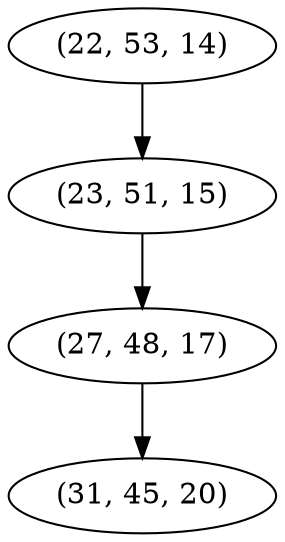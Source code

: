 digraph tree {
    "(22, 53, 14)";
    "(23, 51, 15)";
    "(27, 48, 17)";
    "(31, 45, 20)";
    "(22, 53, 14)" -> "(23, 51, 15)";
    "(23, 51, 15)" -> "(27, 48, 17)";
    "(27, 48, 17)" -> "(31, 45, 20)";
}
